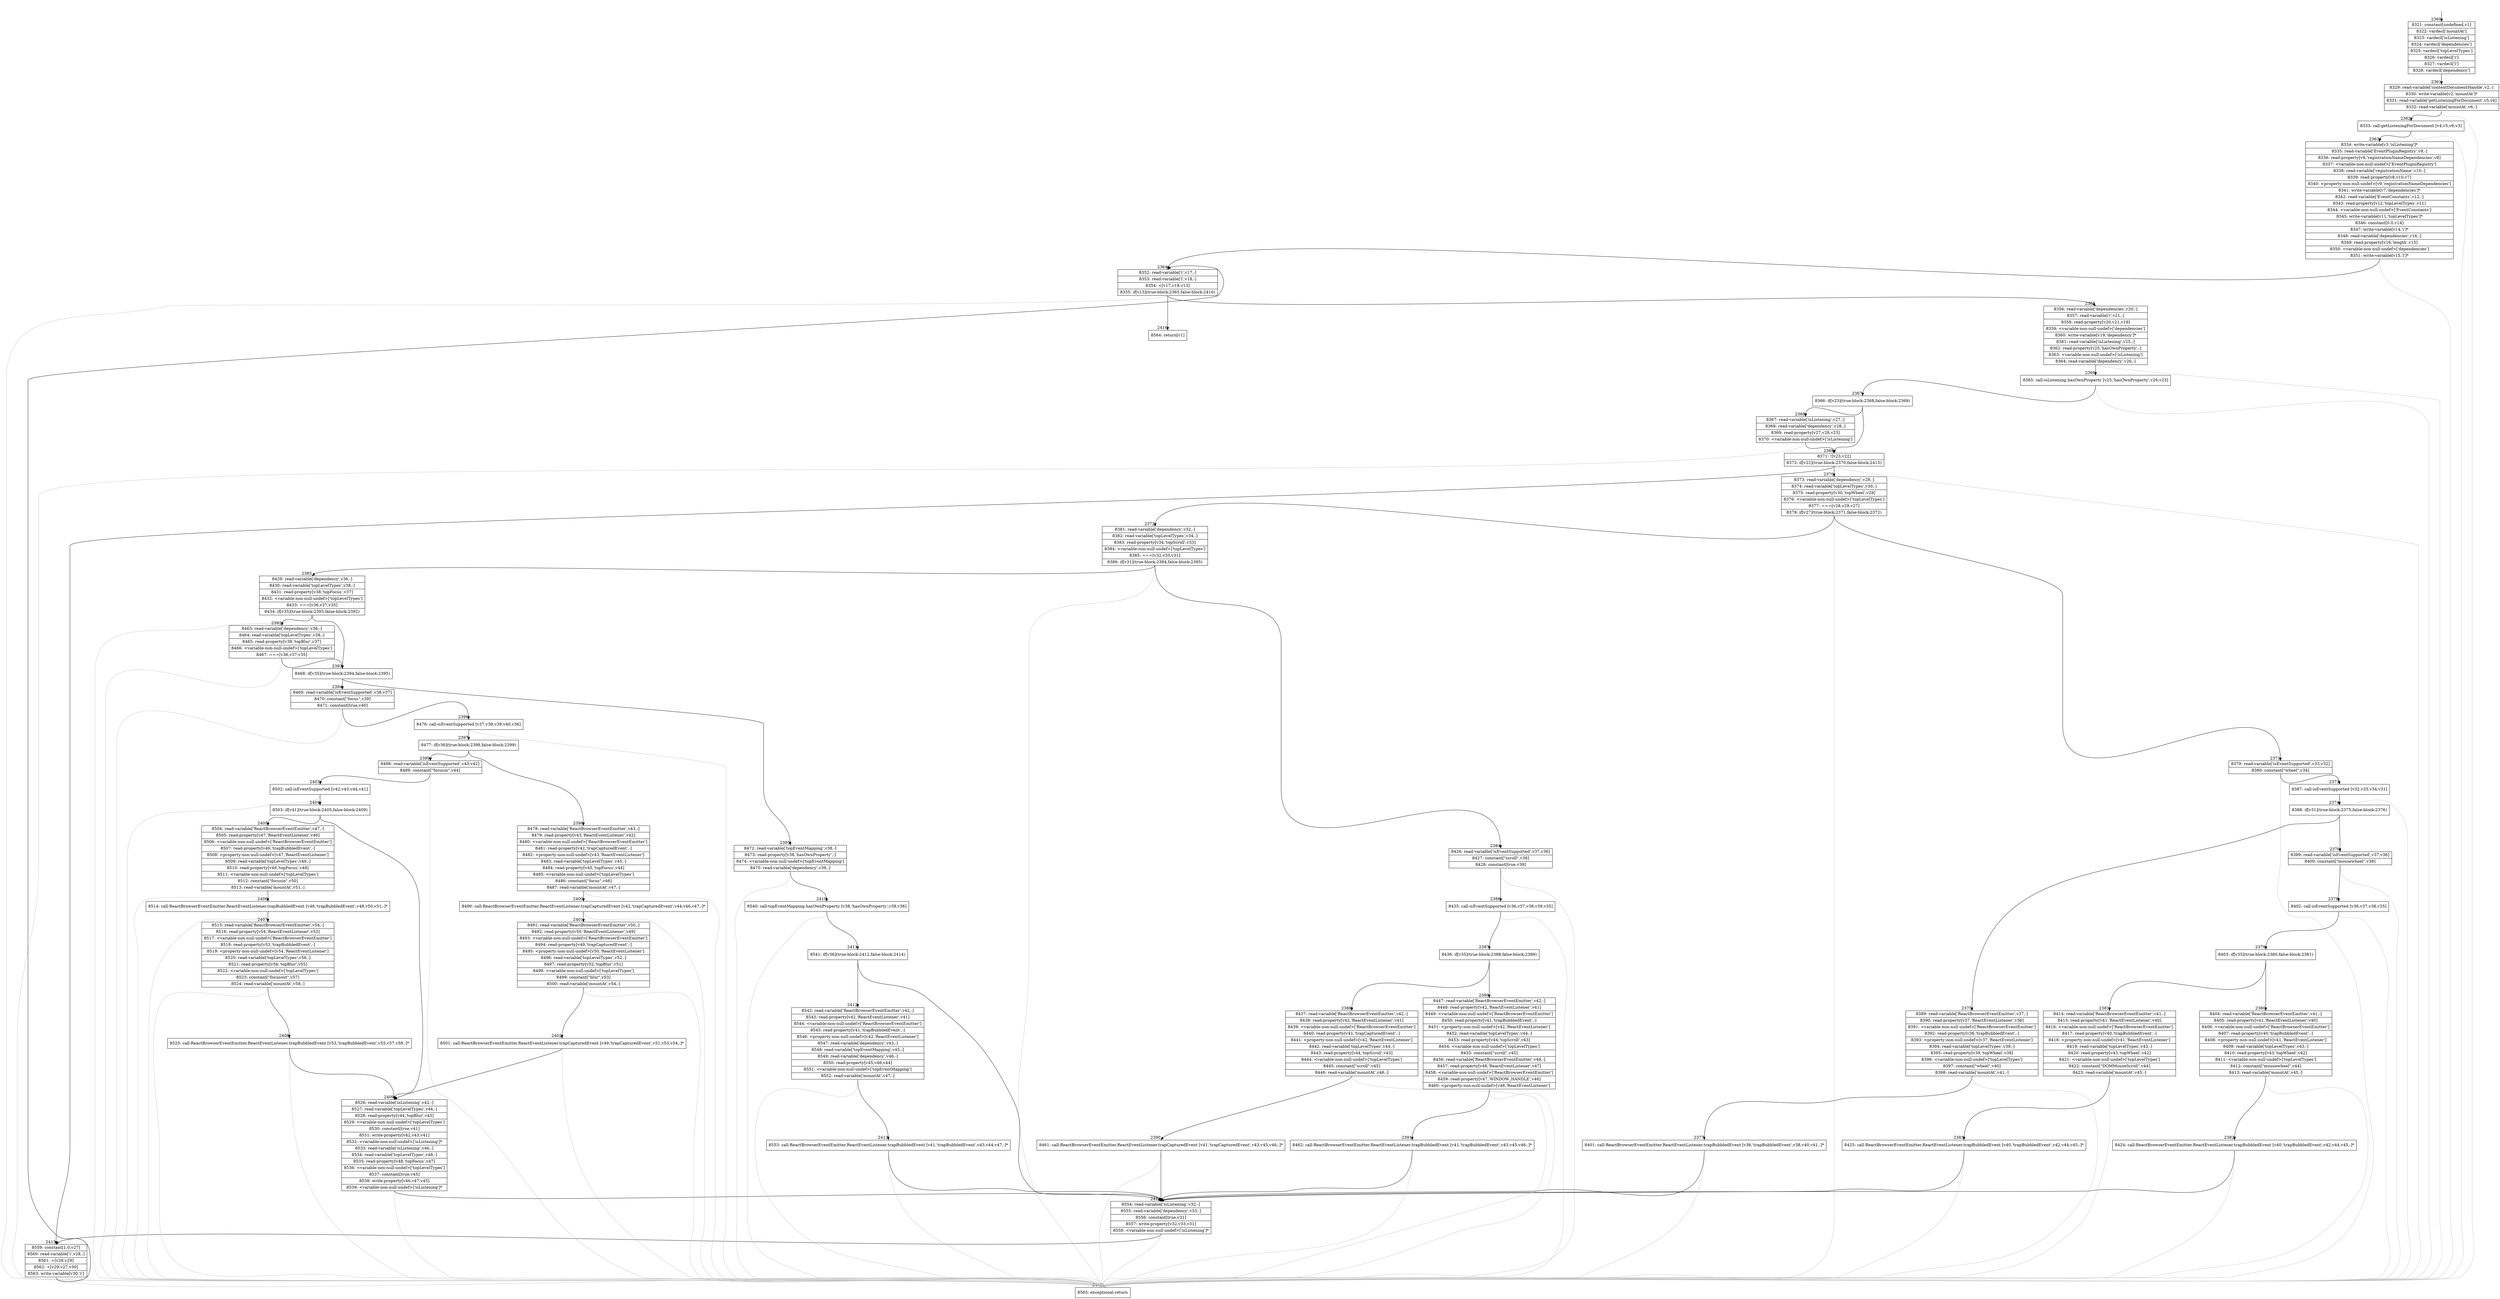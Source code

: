 digraph {
rankdir="TD"
BB_entry175[shape=none,label=""];
BB_entry175 -> BB2360 [tailport=s, headport=n, headlabel="    2360"]
BB2360 [shape=record label="{8321: constant[undefined,v1]|8322: vardecl['mountAt']|8323: vardecl['isListening']|8324: vardecl['dependencies']|8325: vardecl['topLevelTypes']|8326: vardecl['i']|8327: vardecl['l']|8328: vardecl['dependency']}" ] 
BB2360 -> BB2361 [tailport=s, headport=n, headlabel="      2361"]
BB2361 [shape=record label="{8329: read-variable['contentDocumentHandle',v2,-]|8330: write-variable[v2,'mountAt']*|8331: read-variable['getListeningForDocument',v5,v4]|8332: read-variable['mountAt',v6,-]}" ] 
BB2361 -> BB2362 [tailport=s, headport=n, headlabel="      2362"]
BB2361 -> BB2417 [tailport=s, headport=n, color=gray, headlabel="      2417"]
BB2362 [shape=record label="{8333: call-getListeningForDocument [v4,v5,v6,v3]}" ] 
BB2362 -> BB2363 [tailport=s, headport=n, headlabel="      2363"]
BB2362 -> BB2417 [tailport=s, headport=n, color=gray]
BB2363 [shape=record label="{8334: write-variable[v3,'isListening']*|8335: read-variable['EventPluginRegistry',v9,-]|8336: read-property[v9,'registrationNameDependencies',v8]|8337: \<variable-non-null-undef\>['EventPluginRegistry']|8338: read-variable['registrationName',v10,-]|8339: read-property[v8,v10,v7]|8340: \<property-non-null-undef\>[v9,'registrationNameDependencies']|8341: write-variable[v7,'dependencies']*|8342: read-variable['EventConstants',v12,-]|8343: read-property[v12,'topLevelTypes',v11]|8344: \<variable-non-null-undef\>['EventConstants']|8345: write-variable[v11,'topLevelTypes']*|8346: constant[0.0,v14]|8347: write-variable[v14,'i']*|8348: read-variable['dependencies',v16,-]|8349: read-property[v16,'length',v15]|8350: \<variable-non-null-undef\>['dependencies']|8351: write-variable[v15,'l']*}" ] 
BB2363 -> BB2364 [tailport=s, headport=n, headlabel="      2364"]
BB2363 -> BB2417 [tailport=s, headport=n, color=gray]
BB2364 [shape=record label="{8352: read-variable['i',v17,-]|8353: read-variable['l',v18,-]|8354: \<[v17,v18,v13]|8355: if[v13](true-block:2365,false-block:2416)}" ] 
BB2364 -> BB2365 [tailport=s, headport=n, headlabel="      2365"]
BB2364 -> BB2416 [tailport=s, headport=n, headlabel="      2416"]
BB2364 -> BB2417 [tailport=s, headport=n, color=gray]
BB2365 [shape=record label="{8356: read-variable['dependencies',v20,-]|8357: read-variable['i',v21,-]|8358: read-property[v20,v21,v19]|8359: \<variable-non-null-undef\>['dependencies']|8360: write-variable[v19,'dependency']*|8361: read-variable['isListening',v25,-]|8362: read-property[v25,'hasOwnProperty',-]|8363: \<variable-non-null-undef\>['isListening']|8364: read-variable['dependency',v26,-]}" ] 
BB2365 -> BB2366 [tailport=s, headport=n, headlabel="      2366"]
BB2365 -> BB2417 [tailport=s, headport=n, color=gray]
BB2366 [shape=record label="{8365: call-isListening.hasOwnProperty [v25,'hasOwnProperty',v26,v23]}" ] 
BB2366 -> BB2367 [tailport=s, headport=n, headlabel="      2367"]
BB2366 -> BB2417 [tailport=s, headport=n, color=gray]
BB2367 [shape=record label="{8366: if[v23](true-block:2368,false-block:2369)}" ] 
BB2367 -> BB2369 [tailport=s, headport=n, headlabel="      2369"]
BB2367 -> BB2368 [tailport=s, headport=n, headlabel="      2368"]
BB2368 [shape=record label="{8367: read-variable['isListening',v27,-]|8368: read-variable['dependency',v28,-]|8369: read-property[v27,v28,v23]|8370: \<variable-non-null-undef\>['isListening']}" ] 
BB2368 -> BB2369 [tailport=s, headport=n]
BB2368 -> BB2417 [tailport=s, headport=n, color=gray]
BB2369 [shape=record label="{8371: ![v23,v22]|8372: if[v22](true-block:2370,false-block:2415)}" ] 
BB2369 -> BB2370 [tailport=s, headport=n, headlabel="      2370"]
BB2369 -> BB2415 [tailport=s, headport=n, headlabel="      2415"]
BB2369 -> BB2417 [tailport=s, headport=n, color=gray]
BB2370 [shape=record label="{8373: read-variable['dependency',v28,-]|8374: read-variable['topLevelTypes',v30,-]|8375: read-property[v30,'topWheel',v29]|8376: \<variable-non-null-undef\>['topLevelTypes']|8377: ===[v28,v29,v27]|8378: if[v27](true-block:2371,false-block:2372)}" ] 
BB2370 -> BB2371 [tailport=s, headport=n, headlabel="      2371"]
BB2370 -> BB2372 [tailport=s, headport=n, headlabel="      2372"]
BB2370 -> BB2417 [tailport=s, headport=n, color=gray]
BB2371 [shape=record label="{8379: read-variable['isEventSupported',v33,v32]|8380: constant[\"wheel\",v34]}" ] 
BB2371 -> BB2373 [tailport=s, headport=n, headlabel="      2373"]
BB2371 -> BB2417 [tailport=s, headport=n, color=gray]
BB2372 [shape=record label="{8381: read-variable['dependency',v32,-]|8382: read-variable['topLevelTypes',v34,-]|8383: read-property[v34,'topScroll',v33]|8384: \<variable-non-null-undef\>['topLevelTypes']|8385: ===[v32,v33,v31]|8386: if[v31](true-block:2384,false-block:2385)}" ] 
BB2372 -> BB2384 [tailport=s, headport=n, headlabel="      2384"]
BB2372 -> BB2385 [tailport=s, headport=n, headlabel="      2385"]
BB2372 -> BB2417 [tailport=s, headport=n, color=gray]
BB2373 [shape=record label="{8387: call-isEventSupported [v32,v33,v34,v31]}" ] 
BB2373 -> BB2374 [tailport=s, headport=n, headlabel="      2374"]
BB2373 -> BB2417 [tailport=s, headport=n, color=gray]
BB2374 [shape=record label="{8388: if[v31](true-block:2375,false-block:2376)}" ] 
BB2374 -> BB2375 [tailport=s, headport=n, headlabel="      2375"]
BB2374 -> BB2376 [tailport=s, headport=n, headlabel="      2376"]
BB2375 [shape=record label="{8389: read-variable['ReactBrowserEventEmitter',v37,-]|8390: read-property[v37,'ReactEventListener',v36]|8391: \<variable-non-null-undef\>['ReactBrowserEventEmitter']|8392: read-property[v36,'trapBubbledEvent',-]|8393: \<property-non-null-undef\>[v37,'ReactEventListener']|8394: read-variable['topLevelTypes',v39,-]|8395: read-property[v39,'topWheel',v38]|8396: \<variable-non-null-undef\>['topLevelTypes']|8397: constant[\"wheel\",v40]|8398: read-variable['mountAt',v41,-]}" ] 
BB2375 -> BB2377 [tailport=s, headport=n, headlabel="      2377"]
BB2375 -> BB2417 [tailport=s, headport=n, color=gray]
BB2376 [shape=record label="{8399: read-variable['isEventSupported',v37,v36]|8400: constant[\"mousewheel\",v38]}" ] 
BB2376 -> BB2378 [tailport=s, headport=n, headlabel="      2378"]
BB2376 -> BB2417 [tailport=s, headport=n, color=gray]
BB2377 [shape=record label="{8401: call-ReactBrowserEventEmitter.ReactEventListener.trapBubbledEvent [v36,'trapBubbledEvent',v38,v40,v41,-]*}" ] 
BB2377 -> BB2414 [tailport=s, headport=n, headlabel="      2414"]
BB2377 -> BB2417 [tailport=s, headport=n, color=gray]
BB2378 [shape=record label="{8402: call-isEventSupported [v36,v37,v38,v35]}" ] 
BB2378 -> BB2379 [tailport=s, headport=n, headlabel="      2379"]
BB2378 -> BB2417 [tailport=s, headport=n, color=gray]
BB2379 [shape=record label="{8403: if[v35](true-block:2380,false-block:2381)}" ] 
BB2379 -> BB2380 [tailport=s, headport=n, headlabel="      2380"]
BB2379 -> BB2381 [tailport=s, headport=n, headlabel="      2381"]
BB2380 [shape=record label="{8404: read-variable['ReactBrowserEventEmitter',v41,-]|8405: read-property[v41,'ReactEventListener',v40]|8406: \<variable-non-null-undef\>['ReactBrowserEventEmitter']|8407: read-property[v40,'trapBubbledEvent',-]|8408: \<property-non-null-undef\>[v41,'ReactEventListener']|8409: read-variable['topLevelTypes',v43,-]|8410: read-property[v43,'topWheel',v42]|8411: \<variable-non-null-undef\>['topLevelTypes']|8412: constant[\"mousewheel\",v44]|8413: read-variable['mountAt',v45,-]}" ] 
BB2380 -> BB2382 [tailport=s, headport=n, headlabel="      2382"]
BB2380 -> BB2417 [tailport=s, headport=n, color=gray]
BB2381 [shape=record label="{8414: read-variable['ReactBrowserEventEmitter',v41,-]|8415: read-property[v41,'ReactEventListener',v40]|8416: \<variable-non-null-undef\>['ReactBrowserEventEmitter']|8417: read-property[v40,'trapBubbledEvent',-]|8418: \<property-non-null-undef\>[v41,'ReactEventListener']|8419: read-variable['topLevelTypes',v43,-]|8420: read-property[v43,'topWheel',v42]|8421: \<variable-non-null-undef\>['topLevelTypes']|8422: constant[\"DOMMouseScroll\",v44]|8423: read-variable['mountAt',v45,-]}" ] 
BB2381 -> BB2383 [tailport=s, headport=n, headlabel="      2383"]
BB2381 -> BB2417 [tailport=s, headport=n, color=gray]
BB2382 [shape=record label="{8424: call-ReactBrowserEventEmitter.ReactEventListener.trapBubbledEvent [v40,'trapBubbledEvent',v42,v44,v45,-]*}" ] 
BB2382 -> BB2414 [tailport=s, headport=n]
BB2382 -> BB2417 [tailport=s, headport=n, color=gray]
BB2383 [shape=record label="{8425: call-ReactBrowserEventEmitter.ReactEventListener.trapBubbledEvent [v40,'trapBubbledEvent',v42,v44,v45,-]*}" ] 
BB2383 -> BB2414 [tailport=s, headport=n]
BB2383 -> BB2417 [tailport=s, headport=n, color=gray]
BB2384 [shape=record label="{8426: read-variable['isEventSupported',v37,v36]|8427: constant[\"scroll\",v38]|8428: constant[true,v39]}" ] 
BB2384 -> BB2386 [tailport=s, headport=n, headlabel="      2386"]
BB2384 -> BB2417 [tailport=s, headport=n, color=gray]
BB2385 [shape=record label="{8429: read-variable['dependency',v36,-]|8430: read-variable['topLevelTypes',v38,-]|8431: read-property[v38,'topFocus',v37]|8432: \<variable-non-null-undef\>['topLevelTypes']|8433: ===[v36,v37,v35]|8434: if[v35](true-block:2393,false-block:2392)}" ] 
BB2385 -> BB2393 [tailport=s, headport=n, headlabel="      2393"]
BB2385 -> BB2392 [tailport=s, headport=n, headlabel="      2392"]
BB2385 -> BB2417 [tailport=s, headport=n, color=gray]
BB2386 [shape=record label="{8435: call-isEventSupported [v36,v37,v38,v39,v35]}" ] 
BB2386 -> BB2387 [tailport=s, headport=n, headlabel="      2387"]
BB2386 -> BB2417 [tailport=s, headport=n, color=gray]
BB2387 [shape=record label="{8436: if[v35](true-block:2388,false-block:2389)}" ] 
BB2387 -> BB2388 [tailport=s, headport=n, headlabel="      2388"]
BB2387 -> BB2389 [tailport=s, headport=n, headlabel="      2389"]
BB2388 [shape=record label="{8437: read-variable['ReactBrowserEventEmitter',v42,-]|8438: read-property[v42,'ReactEventListener',v41]|8439: \<variable-non-null-undef\>['ReactBrowserEventEmitter']|8440: read-property[v41,'trapCapturedEvent',-]|8441: \<property-non-null-undef\>[v42,'ReactEventListener']|8442: read-variable['topLevelTypes',v44,-]|8443: read-property[v44,'topScroll',v43]|8444: \<variable-non-null-undef\>['topLevelTypes']|8445: constant[\"scroll\",v45]|8446: read-variable['mountAt',v46,-]}" ] 
BB2388 -> BB2390 [tailport=s, headport=n, headlabel="      2390"]
BB2388 -> BB2417 [tailport=s, headport=n, color=gray]
BB2389 [shape=record label="{8447: read-variable['ReactBrowserEventEmitter',v42,-]|8448: read-property[v42,'ReactEventListener',v41]|8449: \<variable-non-null-undef\>['ReactBrowserEventEmitter']|8450: read-property[v41,'trapBubbledEvent',-]|8451: \<property-non-null-undef\>[v42,'ReactEventListener']|8452: read-variable['topLevelTypes',v44,-]|8453: read-property[v44,'topScroll',v43]|8454: \<variable-non-null-undef\>['topLevelTypes']|8455: constant[\"scroll\",v45]|8456: read-variable['ReactBrowserEventEmitter',v48,-]|8457: read-property[v48,'ReactEventListener',v47]|8458: \<variable-non-null-undef\>['ReactBrowserEventEmitter']|8459: read-property[v47,'WINDOW_HANDLE',v46]|8460: \<property-non-null-undef\>[v48,'ReactEventListener']}" ] 
BB2389 -> BB2391 [tailport=s, headport=n, headlabel="      2391"]
BB2389 -> BB2417 [tailport=s, headport=n, color=gray]
BB2390 [shape=record label="{8461: call-ReactBrowserEventEmitter.ReactEventListener.trapCapturedEvent [v41,'trapCapturedEvent',v43,v45,v46,-]*}" ] 
BB2390 -> BB2414 [tailport=s, headport=n]
BB2390 -> BB2417 [tailport=s, headport=n, color=gray]
BB2391 [shape=record label="{8462: call-ReactBrowserEventEmitter.ReactEventListener.trapBubbledEvent [v41,'trapBubbledEvent',v43,v45,v46,-]*}" ] 
BB2391 -> BB2414 [tailport=s, headport=n]
BB2391 -> BB2417 [tailport=s, headport=n, color=gray]
BB2392 [shape=record label="{8463: read-variable['dependency',v36,-]|8464: read-variable['topLevelTypes',v38,-]|8465: read-property[v38,'topBlur',v37]|8466: \<variable-non-null-undef\>['topLevelTypes']|8467: ===[v36,v37,v35]}" ] 
BB2392 -> BB2393 [tailport=s, headport=n]
BB2392 -> BB2417 [tailport=s, headport=n, color=gray]
BB2393 [shape=record label="{8468: if[v35](true-block:2394,false-block:2395)}" ] 
BB2393 -> BB2394 [tailport=s, headport=n, headlabel="      2394"]
BB2393 -> BB2395 [tailport=s, headport=n, headlabel="      2395"]
BB2394 [shape=record label="{8469: read-variable['isEventSupported',v38,v37]|8470: constant[\"focus\",v39]|8471: constant[true,v40]}" ] 
BB2394 -> BB2396 [tailport=s, headport=n, headlabel="      2396"]
BB2394 -> BB2417 [tailport=s, headport=n, color=gray]
BB2395 [shape=record label="{8472: read-variable['topEventMapping',v38,-]|8473: read-property[v38,'hasOwnProperty',-]|8474: \<variable-non-null-undef\>['topEventMapping']|8475: read-variable['dependency',v39,-]}" ] 
BB2395 -> BB2410 [tailport=s, headport=n, headlabel="      2410"]
BB2395 -> BB2417 [tailport=s, headport=n, color=gray]
BB2396 [shape=record label="{8476: call-isEventSupported [v37,v38,v39,v40,v36]}" ] 
BB2396 -> BB2397 [tailport=s, headport=n, headlabel="      2397"]
BB2396 -> BB2417 [tailport=s, headport=n, color=gray]
BB2397 [shape=record label="{8477: if[v36](true-block:2398,false-block:2399)}" ] 
BB2397 -> BB2398 [tailport=s, headport=n, headlabel="      2398"]
BB2397 -> BB2399 [tailport=s, headport=n, headlabel="      2399"]
BB2398 [shape=record label="{8478: read-variable['ReactBrowserEventEmitter',v43,-]|8479: read-property[v43,'ReactEventListener',v42]|8480: \<variable-non-null-undef\>['ReactBrowserEventEmitter']|8481: read-property[v42,'trapCapturedEvent',-]|8482: \<property-non-null-undef\>[v43,'ReactEventListener']|8483: read-variable['topLevelTypes',v45,-]|8484: read-property[v45,'topFocus',v44]|8485: \<variable-non-null-undef\>['topLevelTypes']|8486: constant[\"focus\",v46]|8487: read-variable['mountAt',v47,-]}" ] 
BB2398 -> BB2400 [tailport=s, headport=n, headlabel="      2400"]
BB2398 -> BB2417 [tailport=s, headport=n, color=gray]
BB2399 [shape=record label="{8488: read-variable['isEventSupported',v43,v42]|8489: constant[\"focusin\",v44]}" ] 
BB2399 -> BB2403 [tailport=s, headport=n, headlabel="      2403"]
BB2399 -> BB2417 [tailport=s, headport=n, color=gray]
BB2400 [shape=record label="{8490: call-ReactBrowserEventEmitter.ReactEventListener.trapCapturedEvent [v42,'trapCapturedEvent',v44,v46,v47,-]*}" ] 
BB2400 -> BB2401 [tailport=s, headport=n, headlabel="      2401"]
BB2400 -> BB2417 [tailport=s, headport=n, color=gray]
BB2401 [shape=record label="{8491: read-variable['ReactBrowserEventEmitter',v50,-]|8492: read-property[v50,'ReactEventListener',v49]|8493: \<variable-non-null-undef\>['ReactBrowserEventEmitter']|8494: read-property[v49,'trapCapturedEvent',-]|8495: \<property-non-null-undef\>[v50,'ReactEventListener']|8496: read-variable['topLevelTypes',v52,-]|8497: read-property[v52,'topBlur',v51]|8498: \<variable-non-null-undef\>['topLevelTypes']|8499: constant[\"blur\",v53]|8500: read-variable['mountAt',v54,-]}" ] 
BB2401 -> BB2402 [tailport=s, headport=n, headlabel="      2402"]
BB2401 -> BB2417 [tailport=s, headport=n, color=gray]
BB2402 [shape=record label="{8501: call-ReactBrowserEventEmitter.ReactEventListener.trapCapturedEvent [v49,'trapCapturedEvent',v51,v53,v54,-]*}" ] 
BB2402 -> BB2409 [tailport=s, headport=n, headlabel="      2409"]
BB2402 -> BB2417 [tailport=s, headport=n, color=gray]
BB2403 [shape=record label="{8502: call-isEventSupported [v42,v43,v44,v41]}" ] 
BB2403 -> BB2404 [tailport=s, headport=n, headlabel="      2404"]
BB2403 -> BB2417 [tailport=s, headport=n, color=gray]
BB2404 [shape=record label="{8503: if[v41](true-block:2405,false-block:2409)}" ] 
BB2404 -> BB2405 [tailport=s, headport=n, headlabel="      2405"]
BB2404 -> BB2409 [tailport=s, headport=n]
BB2405 [shape=record label="{8504: read-variable['ReactBrowserEventEmitter',v47,-]|8505: read-property[v47,'ReactEventListener',v46]|8506: \<variable-non-null-undef\>['ReactBrowserEventEmitter']|8507: read-property[v46,'trapBubbledEvent',-]|8508: \<property-non-null-undef\>[v47,'ReactEventListener']|8509: read-variable['topLevelTypes',v49,-]|8510: read-property[v49,'topFocus',v48]|8511: \<variable-non-null-undef\>['topLevelTypes']|8512: constant[\"focusin\",v50]|8513: read-variable['mountAt',v51,-]}" ] 
BB2405 -> BB2406 [tailport=s, headport=n, headlabel="      2406"]
BB2405 -> BB2417 [tailport=s, headport=n, color=gray]
BB2406 [shape=record label="{8514: call-ReactBrowserEventEmitter.ReactEventListener.trapBubbledEvent [v46,'trapBubbledEvent',v48,v50,v51,-]*}" ] 
BB2406 -> BB2407 [tailport=s, headport=n, headlabel="      2407"]
BB2406 -> BB2417 [tailport=s, headport=n, color=gray]
BB2407 [shape=record label="{8515: read-variable['ReactBrowserEventEmitter',v54,-]|8516: read-property[v54,'ReactEventListener',v53]|8517: \<variable-non-null-undef\>['ReactBrowserEventEmitter']|8518: read-property[v53,'trapBubbledEvent',-]|8519: \<property-non-null-undef\>[v54,'ReactEventListener']|8520: read-variable['topLevelTypes',v56,-]|8521: read-property[v56,'topBlur',v55]|8522: \<variable-non-null-undef\>['topLevelTypes']|8523: constant[\"focusout\",v57]|8524: read-variable['mountAt',v58,-]}" ] 
BB2407 -> BB2408 [tailport=s, headport=n, headlabel="      2408"]
BB2407 -> BB2417 [tailport=s, headport=n, color=gray]
BB2408 [shape=record label="{8525: call-ReactBrowserEventEmitter.ReactEventListener.trapBubbledEvent [v53,'trapBubbledEvent',v55,v57,v58,-]*}" ] 
BB2408 -> BB2409 [tailport=s, headport=n]
BB2408 -> BB2417 [tailport=s, headport=n, color=gray]
BB2409 [shape=record label="{8526: read-variable['isListening',v42,-]|8527: read-variable['topLevelTypes',v44,-]|8528: read-property[v44,'topBlur',v43]|8529: \<variable-non-null-undef\>['topLevelTypes']|8530: constant[true,v41]|8531: write-property[v42,v43,v41]|8532: \<variable-non-null-undef\>['isListening']*|8533: read-variable['isListening',v46,-]|8534: read-variable['topLevelTypes',v48,-]|8535: read-property[v48,'topFocus',v47]|8536: \<variable-non-null-undef\>['topLevelTypes']|8537: constant[true,v45]|8538: write-property[v46,v47,v45]|8539: \<variable-non-null-undef\>['isListening']*}" ] 
BB2409 -> BB2414 [tailport=s, headport=n]
BB2409 -> BB2417 [tailport=s, headport=n, color=gray]
BB2410 [shape=record label="{8540: call-topEventMapping.hasOwnProperty [v38,'hasOwnProperty',v39,v36]}" ] 
BB2410 -> BB2411 [tailport=s, headport=n, headlabel="      2411"]
BB2410 -> BB2417 [tailport=s, headport=n, color=gray]
BB2411 [shape=record label="{8541: if[v36](true-block:2412,false-block:2414)}" ] 
BB2411 -> BB2412 [tailport=s, headport=n, headlabel="      2412"]
BB2411 -> BB2414 [tailport=s, headport=n]
BB2412 [shape=record label="{8542: read-variable['ReactBrowserEventEmitter',v42,-]|8543: read-property[v42,'ReactEventListener',v41]|8544: \<variable-non-null-undef\>['ReactBrowserEventEmitter']|8545: read-property[v41,'trapBubbledEvent',-]|8546: \<property-non-null-undef\>[v42,'ReactEventListener']|8547: read-variable['dependency',v43,-]|8548: read-variable['topEventMapping',v45,-]|8549: read-variable['dependency',v46,-]|8550: read-property[v45,v46,v44]|8551: \<variable-non-null-undef\>['topEventMapping']|8552: read-variable['mountAt',v47,-]}" ] 
BB2412 -> BB2413 [tailport=s, headport=n, headlabel="      2413"]
BB2412 -> BB2417 [tailport=s, headport=n, color=gray]
BB2413 [shape=record label="{8553: call-ReactBrowserEventEmitter.ReactEventListener.trapBubbledEvent [v41,'trapBubbledEvent',v43,v44,v47,-]*}" ] 
BB2413 -> BB2414 [tailport=s, headport=n]
BB2413 -> BB2417 [tailport=s, headport=n, color=gray]
BB2414 [shape=record label="{8554: read-variable['isListening',v32,-]|8555: read-variable['dependency',v33,-]|8556: constant[true,v31]|8557: write-property[v32,v33,v31]|8558: \<variable-non-null-undef\>['isListening']*}" ] 
BB2414 -> BB2415 [tailport=s, headport=n]
BB2414 -> BB2417 [tailport=s, headport=n, color=gray]
BB2415 [shape=record label="{8559: constant[1.0,v27]|8560: read-variable['i',v28,-]|8561: +[v28,v29]|8562: +[v29,v27,v30]|8563: write-variable[v30,'i']}" ] 
BB2415 -> BB2364 [tailport=s, headport=n]
BB2415 -> BB2417 [tailport=s, headport=n, color=gray]
BB2416 [shape=record label="{8564: return[v1]}" ] 
BB2417 [shape=record label="{8565: exceptional-return}" ] 
//#$~ 4571
}
